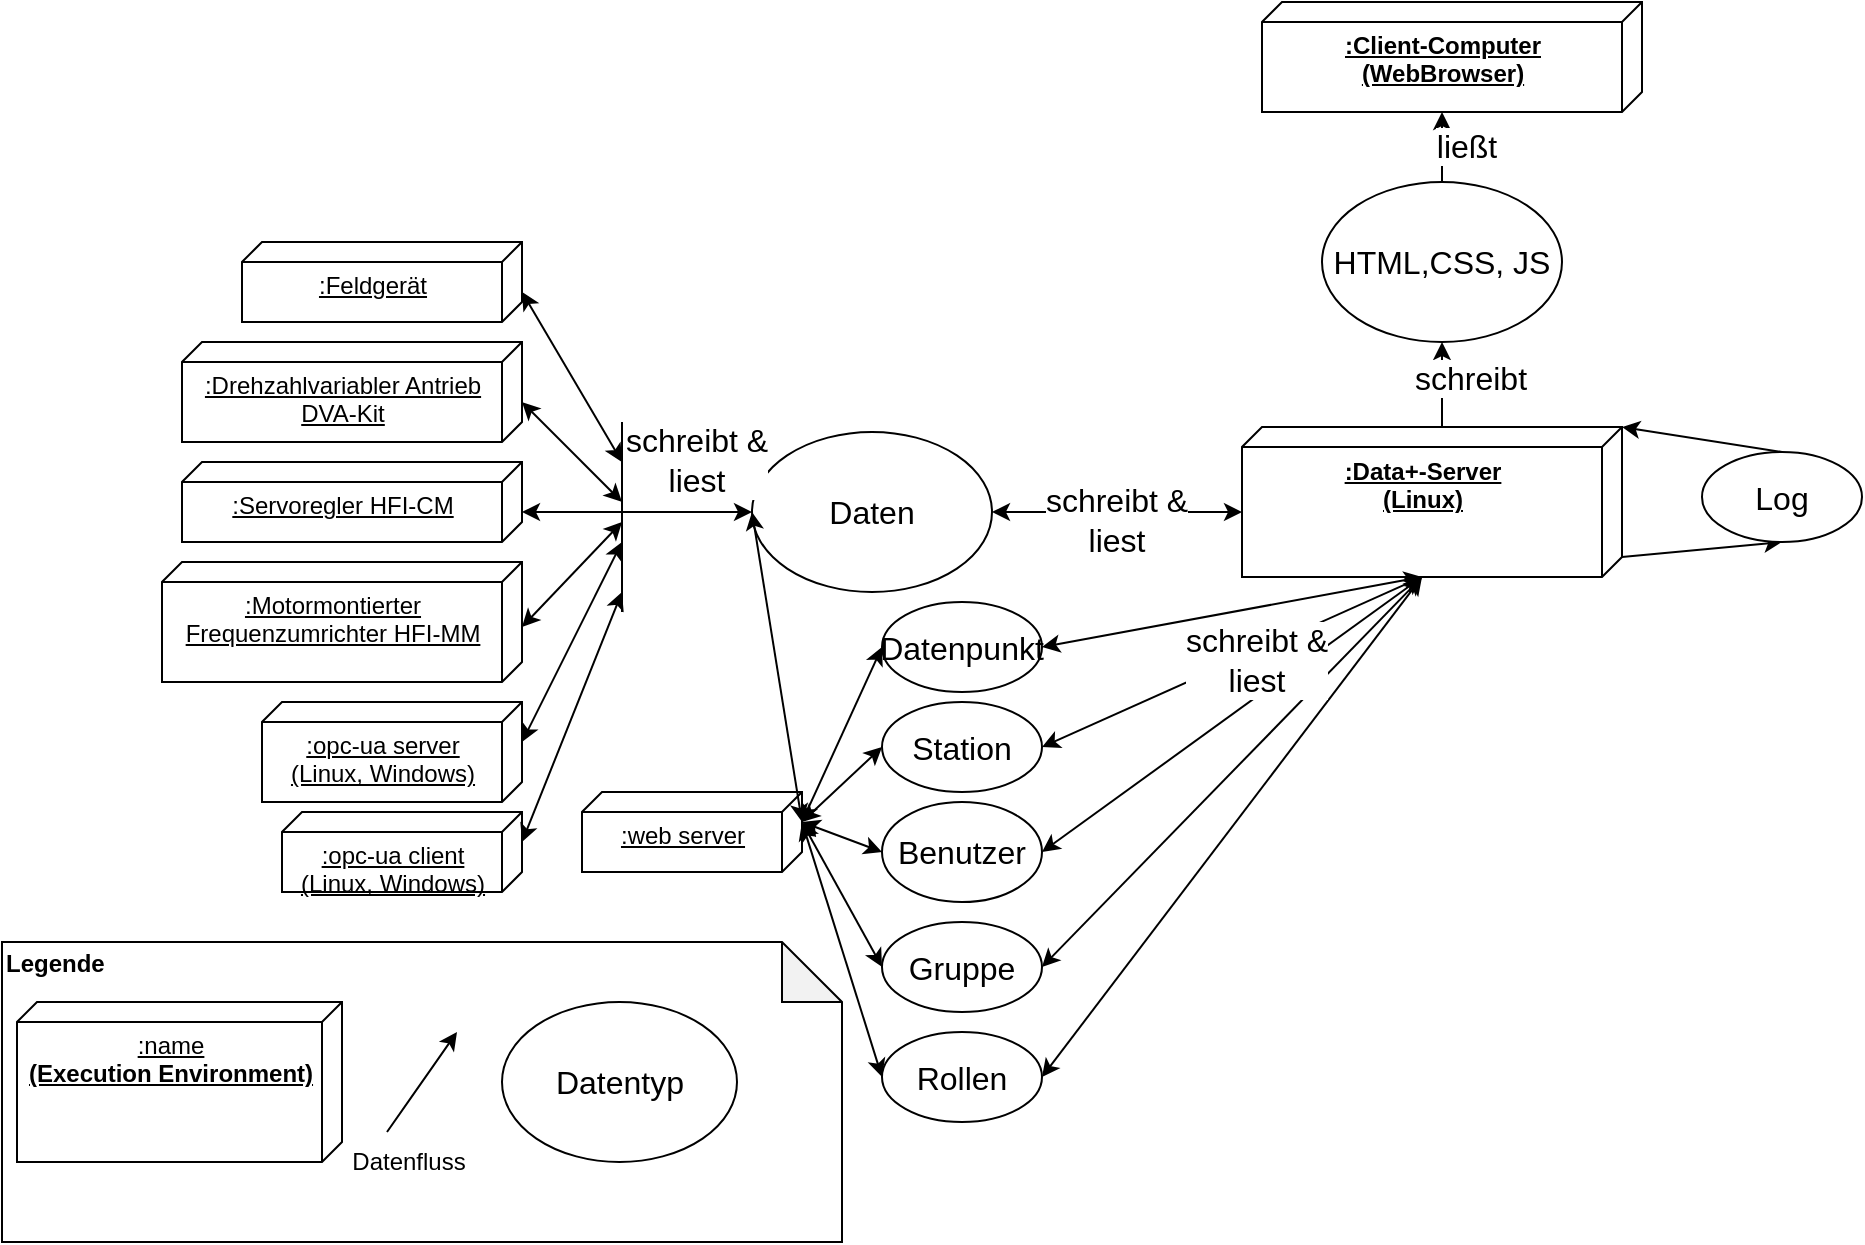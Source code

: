 <mxfile version="12.9.3" type="device"><diagram id="WbJQ81JiKNQJ0b0LoCha" name="Page-1"><mxGraphModel dx="2168" dy="2038" grid="1" gridSize="10" guides="1" tooltips="1" connect="1" arrows="1" fold="1" page="1" pageScale="1" pageWidth="827" pageHeight="1169" math="0" shadow="0"><root><mxCell id="0"/><mxCell id="1" parent="0"/><mxCell id="OsihpOCWEWVV7srIdTBS-47" style="edgeStyle=none;rounded=0;orthogonalLoop=1;jettySize=auto;html=1;exitX=0;exitY=0;exitDx=65;exitDy=0;exitPerimeter=0;entryX=0.5;entryY=1;entryDx=0;entryDy=0;startArrow=none;startFill=0;endArrow=classic;endFill=1;fontSize=16;" edge="1" parent="1" source="NmomxtGw4Dba0T2fB8O3-13" target="OsihpOCWEWVV7srIdTBS-44"><mxGeometry relative="1" as="geometry"/></mxCell><mxCell id="NmomxtGw4Dba0T2fB8O3-13" value="&lt;div&gt;&lt;b&gt;:Data+-Server&lt;/b&gt;&lt;/div&gt;&lt;div&gt;&lt;b&gt;(Linux)&lt;/b&gt;&lt;br&gt;&lt;/div&gt;" style="verticalAlign=top;align=center;spacingTop=8;spacingLeft=2;spacingRight=12;shape=cube;size=10;direction=south;fontStyle=4;html=1;" parent="1" vertex="1"><mxGeometry x="160" y="-7.5" width="190" height="75" as="geometry"/></mxCell><mxCell id="NmomxtGw4Dba0T2fB8O3-17" value="&lt;div&gt;:Servoregler HFI-CM&lt;br&gt;&lt;/div&gt;&lt;div&gt;&lt;br&gt;&lt;/div&gt;&lt;div&gt;&lt;br&gt;&lt;/div&gt;" style="verticalAlign=top;align=center;spacingTop=8;spacingLeft=2;spacingRight=12;shape=cube;size=10;direction=south;fontStyle=4;html=1;" parent="1" vertex="1"><mxGeometry x="-370" y="10" width="170" height="40" as="geometry"/></mxCell><mxCell id="NmomxtGw4Dba0T2fB8O3-18" value="&lt;div&gt;:Motormontierter &lt;br&gt;&lt;/div&gt;&lt;div&gt;Frequenzumrichter HFI-MM&lt;br&gt;&lt;/div&gt;&lt;div&gt;&lt;br&gt;&lt;/div&gt;&lt;div&gt;&lt;br&gt;&lt;/div&gt;" style="verticalAlign=top;align=center;spacingTop=8;spacingLeft=2;spacingRight=12;shape=cube;size=10;direction=south;fontStyle=4;html=1;" parent="1" vertex="1"><mxGeometry x="-380" y="60" width="180" height="60" as="geometry"/></mxCell><mxCell id="NmomxtGw4Dba0T2fB8O3-24" value="&lt;div&gt;:Drehzahlvariabler Antrieb&lt;/div&gt;&lt;div&gt; DVA-Kit&lt;br&gt;&lt;/div&gt;&lt;div&gt;&lt;br&gt;&lt;/div&gt;&lt;div&gt;&lt;br&gt;&lt;/div&gt;" style="verticalAlign=top;align=center;spacingTop=8;spacingLeft=2;spacingRight=12;shape=cube;size=10;direction=south;fontStyle=4;html=1;" parent="1" vertex="1"><mxGeometry x="-370" y="-50" width="170" height="50" as="geometry"/></mxCell><mxCell id="NmomxtGw4Dba0T2fB8O3-46" value="&lt;div&gt;:opc-ua client&lt;/div&gt;&lt;div&gt;(Linux, Windows)&lt;br&gt;&lt;/div&gt;&lt;div&gt;&lt;br&gt;&lt;/div&gt;" style="verticalAlign=top;align=center;spacingTop=8;spacingLeft=2;spacingRight=12;shape=cube;size=10;direction=south;fontStyle=4;html=1;" parent="1" vertex="1"><mxGeometry x="-320" y="185" width="120" height="40" as="geometry"/></mxCell><mxCell id="NmomxtGw4Dba0T2fB8O3-45" value="&lt;div&gt;:opc-ua server&lt;/div&gt;&lt;div&gt;(Linux, Windows)&lt;br&gt;&lt;/div&gt;&lt;div&gt;&lt;br&gt;&lt;/div&gt;" style="verticalAlign=top;align=center;spacingTop=8;spacingLeft=2;spacingRight=12;shape=cube;size=10;direction=south;fontStyle=4;html=1;" parent="1" vertex="1"><mxGeometry x="-330" y="130" width="130" height="50" as="geometry"/></mxCell><mxCell id="NmomxtGw4Dba0T2fB8O3-60" value="&lt;div&gt;:Feldgerät&lt;br&gt;&lt;/div&gt;" style="verticalAlign=top;align=center;spacingTop=8;spacingLeft=2;spacingRight=12;shape=cube;size=10;direction=south;fontStyle=4;html=1;" parent="1" vertex="1"><mxGeometry x="-340" y="-100" width="140" height="40" as="geometry"/></mxCell><mxCell id="NmomxtGw4Dba0T2fB8O3-61" style="edgeStyle=none;rounded=0;orthogonalLoop=1;jettySize=auto;html=1;exitX=0;exitY=0;exitDx=25;exitDy=0;exitPerimeter=0;endArrow=classic;endFill=1;fontSize=16;startArrow=classic;startFill=1;" parent="1" edge="1" source="NmomxtGw4Dba0T2fB8O3-60"><mxGeometry relative="1" as="geometry"><mxPoint x="-90" y="-79.74" as="sourcePoint"/><mxPoint x="-150" y="10" as="targetPoint"/></mxGeometry></mxCell><mxCell id="OsihpOCWEWVV7srIdTBS-6" style="edgeStyle=none;rounded=0;orthogonalLoop=1;jettySize=auto;html=1;exitX=0;exitY=0;exitDx=30;exitDy=0;exitPerimeter=0;endArrow=classic;endFill=1;fontSize=16;startArrow=classic;startFill=1;" edge="1" parent="1" source="NmomxtGw4Dba0T2fB8O3-24"><mxGeometry relative="1" as="geometry"><mxPoint x="-200" y="-105" as="sourcePoint"/><mxPoint x="-150" y="30" as="targetPoint"/></mxGeometry></mxCell><mxCell id="OsihpOCWEWVV7srIdTBS-8" style="edgeStyle=none;rounded=0;orthogonalLoop=1;jettySize=auto;html=1;exitX=0;exitY=0;exitDx=25;exitDy=0;exitPerimeter=0;endArrow=classic;endFill=1;fontSize=16;startArrow=classic;startFill=1;entryX=0;entryY=0.5;entryDx=0;entryDy=0;" edge="1" parent="1" source="NmomxtGw4Dba0T2fB8O3-17" target="OsihpOCWEWVV7srIdTBS-14"><mxGeometry relative="1" as="geometry"><mxPoint x="-195" y="30" as="sourcePoint"/><mxPoint x="-50" y="30" as="targetPoint"/></mxGeometry></mxCell><mxCell id="OsihpOCWEWVV7srIdTBS-10" style="edgeStyle=none;rounded=0;orthogonalLoop=1;jettySize=auto;html=1;exitX=0;exitY=0;exitDx=32.5;exitDy=0;exitPerimeter=0;endArrow=classic;endFill=1;fontSize=16;startArrow=classic;startFill=1;" edge="1" parent="1" source="NmomxtGw4Dba0T2fB8O3-18"><mxGeometry relative="1" as="geometry"><mxPoint x="-175" y="-20" as="sourcePoint"/><mxPoint x="-150" y="40" as="targetPoint"/></mxGeometry></mxCell><mxCell id="OsihpOCWEWVV7srIdTBS-12" style="edgeStyle=none;rounded=0;orthogonalLoop=1;jettySize=auto;html=1;exitX=0;exitY=0;exitDx=20;exitDy=0;exitPerimeter=0;endArrow=classic;endFill=1;fontSize=16;startArrow=classic;startFill=1;" edge="1" parent="1" source="NmomxtGw4Dba0T2fB8O3-45"><mxGeometry relative="1" as="geometry"><mxPoint x="-160" y="175" as="sourcePoint"/><mxPoint x="-150" y="50" as="targetPoint"/></mxGeometry></mxCell><mxCell id="OsihpOCWEWVV7srIdTBS-14" value="Daten" style="ellipse;whiteSpace=wrap;html=1;strokeWidth=1;fontSize=16;" vertex="1" parent="1"><mxGeometry x="-85" y="-5" width="120" height="80" as="geometry"/></mxCell><mxCell id="OsihpOCWEWVV7srIdTBS-15" style="edgeStyle=none;rounded=0;orthogonalLoop=1;jettySize=auto;html=1;entryX=0;entryY=0;entryDx=42.5;entryDy=190;entryPerimeter=0;endArrow=classic;endFill=1;fontSize=16;startArrow=classic;startFill=1;exitX=1;exitY=0.5;exitDx=0;exitDy=0;" edge="1" parent="1" source="OsihpOCWEWVV7srIdTBS-14" target="NmomxtGw4Dba0T2fB8O3-13"><mxGeometry relative="1" as="geometry"><mxPoint x="17.883" y="-1.019" as="sourcePoint"/><mxPoint x="129.05" y="-92.04" as="targetPoint"/></mxGeometry></mxCell><mxCell id="OsihpOCWEWVV7srIdTBS-19" value="&lt;div&gt;schreibt &amp;amp;&lt;/div&gt;&lt;div&gt; liest&lt;/div&gt;" style="text;html=1;align=center;verticalAlign=middle;resizable=0;points=[];labelBackgroundColor=#ffffff;fontSize=16;" vertex="1" connectable="0" parent="1"><mxGeometry x="-149.999" y="-20.004" as="geometry"><mxPoint x="36.61" y="28.98" as="offset"/></mxGeometry></mxCell><mxCell id="OsihpOCWEWVV7srIdTBS-22" value="&lt;div&gt;schreibt &amp;amp;&lt;/div&gt;&lt;div&gt; liest&lt;/div&gt;" style="text;html=1;align=center;verticalAlign=middle;resizable=0;points=[];labelBackgroundColor=#ffffff;fontSize=16;" vertex="1" connectable="0" parent="1"><mxGeometry x="60.001" y="9.996" as="geometry"><mxPoint x="36.61" y="28.98" as="offset"/></mxGeometry></mxCell><mxCell id="OsihpOCWEWVV7srIdTBS-27" style="edgeStyle=none;rounded=0;orthogonalLoop=1;jettySize=auto;html=1;entryX=0.5;entryY=1;entryDx=0;entryDy=0;endArrow=classic;endFill=1;fontSize=16;startArrow=none;startFill=0;exitX=0;exitY=0;exitDx=0;exitDy=90;exitPerimeter=0;" edge="1" parent="1" source="NmomxtGw4Dba0T2fB8O3-13" target="OsihpOCWEWVV7srIdTBS-28"><mxGeometry relative="1" as="geometry"><mxPoint x="351" y="29.5" as="sourcePoint"/><mxPoint x="476" y="29.5" as="targetPoint"/></mxGeometry></mxCell><mxCell id="OsihpOCWEWVV7srIdTBS-31" value="schreibt" style="text;html=1;align=center;verticalAlign=middle;resizable=0;points=[];labelBackgroundColor=#ffffff;fontSize=16;" vertex="1" connectable="0" parent="OsihpOCWEWVV7srIdTBS-27"><mxGeometry x="-0.342" y="-1" relative="1" as="geometry"><mxPoint x="13.01" y="-10.66" as="offset"/></mxGeometry></mxCell><mxCell id="OsihpOCWEWVV7srIdTBS-33" style="edgeStyle=none;rounded=0;orthogonalLoop=1;jettySize=auto;html=1;exitX=0.5;exitY=0;exitDx=0;exitDy=0;entryX=0;entryY=0;entryDx=55;entryDy=100;entryPerimeter=0;startArrow=none;startFill=0;endArrow=classic;endFill=1;fontSize=16;" edge="1" parent="1" source="OsihpOCWEWVV7srIdTBS-28" target="OsihpOCWEWVV7srIdTBS-32"><mxGeometry relative="1" as="geometry"/></mxCell><mxCell id="OsihpOCWEWVV7srIdTBS-34" value="ließt" style="text;html=1;align=center;verticalAlign=middle;resizable=0;points=[];labelBackgroundColor=#ffffff;fontSize=16;" vertex="1" connectable="0" parent="OsihpOCWEWVV7srIdTBS-33"><mxGeometry x="-0.381" y="-3" relative="1" as="geometry"><mxPoint x="8.96" y="-7.61" as="offset"/></mxGeometry></mxCell><mxCell id="OsihpOCWEWVV7srIdTBS-28" value="HTML,CSS, JS" style="ellipse;whiteSpace=wrap;html=1;strokeWidth=1;fontSize=16;" vertex="1" parent="1"><mxGeometry x="200" y="-130" width="120" height="80" as="geometry"/></mxCell><mxCell id="OsihpOCWEWVV7srIdTBS-32" value="&lt;div&gt;&lt;b&gt;:Client-Computer&lt;/b&gt;&lt;/div&gt;&lt;div&gt;&lt;b&gt;(WebBrowser)&lt;/b&gt;&lt;br&gt;&lt;/div&gt;" style="verticalAlign=top;align=center;spacingTop=8;spacingLeft=2;spacingRight=12;shape=cube;size=10;direction=south;fontStyle=4;html=1;" vertex="1" parent="1"><mxGeometry x="170" y="-220" width="190" height="55" as="geometry"/></mxCell><mxCell id="OsihpOCWEWVV7srIdTBS-37" value="" style="group" vertex="1" connectable="0" parent="1"><mxGeometry x="-460" y="250" width="420" height="150" as="geometry"/></mxCell><mxCell id="wvnv_QGQS3xqKiFbsUly-8" value="&lt;div align=&quot;left&quot;&gt;&lt;b&gt;Legende&lt;br&gt;&lt;/b&gt;&lt;/div&gt;&lt;div align=&quot;left&quot;&gt;&lt;b&gt;&lt;br&gt;&lt;/b&gt;&lt;/div&gt;&lt;div align=&quot;left&quot;&gt;&lt;b&gt;&lt;br&gt;&lt;/b&gt;&lt;/div&gt;&lt;div&gt;&lt;br&gt;&lt;/div&gt;&lt;div&gt;&lt;br&gt;&lt;/div&gt;&lt;div&gt;&lt;br&gt;&lt;/div&gt;&lt;div&gt;&lt;br&gt;&lt;/div&gt;&lt;div&gt;&lt;br&gt;&lt;/div&gt;&lt;div&gt;&lt;br&gt;&lt;/div&gt;&lt;div&gt;&lt;br&gt;&lt;/div&gt;" style="shape=note;whiteSpace=wrap;html=1;backgroundOutline=1;darkOpacity=0.05;align=left;" parent="OsihpOCWEWVV7srIdTBS-37" vertex="1"><mxGeometry width="420" height="150" as="geometry"/></mxCell><mxCell id="wvnv_QGQS3xqKiFbsUly-34" value="" style="group" parent="OsihpOCWEWVV7srIdTBS-37" vertex="1" connectable="0"><mxGeometry width="420" height="150" as="geometry"/></mxCell><mxCell id="wvnv_QGQS3xqKiFbsUly-16" value="" style="endArrow=classic;html=1;" parent="wvnv_QGQS3xqKiFbsUly-34" edge="1"><mxGeometry width="50" height="50" relative="1" as="geometry"><mxPoint x="192.5" y="95" as="sourcePoint"/><mxPoint x="227.5" y="45" as="targetPoint"/><Array as="points"><mxPoint x="210" y="70"/></Array></mxGeometry></mxCell><mxCell id="wvnv_QGQS3xqKiFbsUly-17" value="Datenfluss" style="text;html=1;align=center;verticalAlign=middle;resizable=0;points=[];labelBackgroundColor=#ffffff;" parent="wvnv_QGQS3xqKiFbsUly-16" vertex="1" connectable="0"><mxGeometry x="0.36" y="-3" relative="1" as="geometry"><mxPoint x="-16.06" y="46.82" as="offset"/></mxGeometry></mxCell><mxCell id="wvnv_QGQS3xqKiFbsUly-33" value="&lt;div&gt;:name&lt;br&gt;&lt;/div&gt;&lt;div&gt;&lt;b&gt;(Execution Environment)&lt;/b&gt;&lt;br&gt;&lt;/div&gt;" style="verticalAlign=top;align=center;spacingTop=8;spacingLeft=2;spacingRight=12;shape=cube;size=10;direction=south;fontStyle=4;html=1;" parent="wvnv_QGQS3xqKiFbsUly-34" vertex="1"><mxGeometry x="7.5" y="30" width="162.5" height="80" as="geometry"/></mxCell><mxCell id="OsihpOCWEWVV7srIdTBS-36" value="Datentyp" style="ellipse;whiteSpace=wrap;html=1;strokeWidth=1;fontSize=16;" vertex="1" parent="wvnv_QGQS3xqKiFbsUly-34"><mxGeometry x="250" y="30" width="117.5" height="80" as="geometry"/></mxCell><mxCell id="OsihpOCWEWVV7srIdTBS-48" style="edgeStyle=none;rounded=0;orthogonalLoop=1;jettySize=auto;html=1;exitX=0.5;exitY=0;exitDx=0;exitDy=0;entryX=0;entryY=0;entryDx=0;entryDy=0;entryPerimeter=0;startArrow=none;startFill=0;endArrow=classic;endFill=1;fontSize=16;" edge="1" parent="1" source="OsihpOCWEWVV7srIdTBS-44" target="NmomxtGw4Dba0T2fB8O3-13"><mxGeometry relative="1" as="geometry"/></mxCell><mxCell id="OsihpOCWEWVV7srIdTBS-44" value="Log" style="ellipse;whiteSpace=wrap;html=1;strokeWidth=1;fontSize=16;" vertex="1" parent="1"><mxGeometry x="390" y="5" width="80" height="45" as="geometry"/></mxCell><mxCell id="OsihpOCWEWVV7srIdTBS-49" style="edgeStyle=none;rounded=0;orthogonalLoop=1;jettySize=auto;html=1;exitX=0;exitY=0;exitDx=15;exitDy=0;exitPerimeter=0;endArrow=classic;endFill=1;fontSize=16;startArrow=classic;startFill=1;" edge="1" parent="1" source="NmomxtGw4Dba0T2fB8O3-46"><mxGeometry relative="1" as="geometry"><mxPoint x="-150" y="203" as="sourcePoint"/><mxPoint x="-150" y="75" as="targetPoint"/></mxGeometry></mxCell><mxCell id="OsihpOCWEWVV7srIdTBS-51" value="" style="endArrow=none;html=1;fontSize=16;" edge="1" parent="1"><mxGeometry width="50" height="50" relative="1" as="geometry"><mxPoint x="-150" y="85" as="sourcePoint"/><mxPoint x="-150" y="-10" as="targetPoint"/></mxGeometry></mxCell><mxCell id="OsihpOCWEWVV7srIdTBS-56" value="" style="group" vertex="1" connectable="0" parent="1"><mxGeometry x="-170" y="90" width="230" height="250" as="geometry"/></mxCell><mxCell id="NmomxtGw4Dba0T2fB8O3-2" value="&lt;div&gt;:web server&lt;br&gt;&lt;/div&gt;&lt;div&gt;&lt;br&gt;&lt;/div&gt;" style="verticalAlign=top;align=center;spacingTop=8;spacingLeft=2;spacingRight=12;shape=cube;size=10;direction=south;fontStyle=4;html=1;" parent="OsihpOCWEWVV7srIdTBS-56" vertex="1"><mxGeometry y="85" width="110" height="40" as="geometry"/></mxCell><mxCell id="OsihpOCWEWVV7srIdTBS-39" value="Station" style="ellipse;whiteSpace=wrap;html=1;strokeWidth=1;fontSize=16;" vertex="1" parent="OsihpOCWEWVV7srIdTBS-56"><mxGeometry x="150" y="40" width="80" height="45" as="geometry"/></mxCell><mxCell id="OsihpOCWEWVV7srIdTBS-40" value="Benutzer" style="ellipse;whiteSpace=wrap;html=1;strokeWidth=1;fontSize=16;" vertex="1" parent="OsihpOCWEWVV7srIdTBS-56"><mxGeometry x="150" y="90" width="80" height="50" as="geometry"/></mxCell><mxCell id="OsihpOCWEWVV7srIdTBS-41" value="Datenpunkt" style="ellipse;whiteSpace=wrap;html=1;strokeWidth=1;fontSize=16;" vertex="1" parent="OsihpOCWEWVV7srIdTBS-56"><mxGeometry x="150" y="-10" width="80" height="45" as="geometry"/></mxCell><mxCell id="OsihpOCWEWVV7srIdTBS-42" value="Gruppe" style="ellipse;whiteSpace=wrap;html=1;strokeWidth=1;fontSize=16;" vertex="1" parent="OsihpOCWEWVV7srIdTBS-56"><mxGeometry x="150" y="150" width="80" height="45" as="geometry"/></mxCell><mxCell id="OsihpOCWEWVV7srIdTBS-43" value="Rollen" style="ellipse;whiteSpace=wrap;html=1;strokeWidth=1;fontSize=16;" vertex="1" parent="OsihpOCWEWVV7srIdTBS-56"><mxGeometry x="150" y="205" width="80" height="45" as="geometry"/></mxCell><mxCell id="OsihpOCWEWVV7srIdTBS-50" style="edgeStyle=none;rounded=0;orthogonalLoop=1;jettySize=auto;html=1;exitX=0;exitY=0;exitDx=15;exitDy=0;exitPerimeter=0;endArrow=classic;endFill=1;fontSize=16;startArrow=classic;startFill=1;entryX=0;entryY=0.5;entryDx=0;entryDy=0;" edge="1" parent="OsihpOCWEWVV7srIdTBS-56" source="NmomxtGw4Dba0T2fB8O3-2" target="OsihpOCWEWVV7srIdTBS-42"><mxGeometry relative="1" as="geometry"><mxPoint x="197" y="139" as="sourcePoint"/><mxPoint x="340" y="46" as="targetPoint"/></mxGeometry></mxCell><mxCell id="OsihpOCWEWVV7srIdTBS-52" style="edgeStyle=none;rounded=0;orthogonalLoop=1;jettySize=auto;html=1;exitX=0;exitY=0;exitDx=15;exitDy=0;exitPerimeter=0;endArrow=classic;endFill=1;fontSize=16;startArrow=classic;startFill=1;entryX=0;entryY=0.5;entryDx=0;entryDy=0;" edge="1" parent="OsihpOCWEWVV7srIdTBS-56" source="NmomxtGw4Dba0T2fB8O3-2" target="OsihpOCWEWVV7srIdTBS-41"><mxGeometry relative="1" as="geometry"><mxPoint x="120" y="110" as="sourcePoint"/><mxPoint x="160" y="42.5" as="targetPoint"/></mxGeometry></mxCell><mxCell id="OsihpOCWEWVV7srIdTBS-53" style="edgeStyle=none;rounded=0;orthogonalLoop=1;jettySize=auto;html=1;exitX=0;exitY=0;exitDx=15;exitDy=0;exitPerimeter=0;endArrow=classic;endFill=1;fontSize=16;startArrow=classic;startFill=1;entryX=0;entryY=0.5;entryDx=0;entryDy=0;" edge="1" parent="OsihpOCWEWVV7srIdTBS-56" source="NmomxtGw4Dba0T2fB8O3-2" target="OsihpOCWEWVV7srIdTBS-39"><mxGeometry relative="1" as="geometry"><mxPoint x="130" y="120" as="sourcePoint"/><mxPoint x="170" y="52.5" as="targetPoint"/></mxGeometry></mxCell><mxCell id="OsihpOCWEWVV7srIdTBS-54" style="edgeStyle=none;rounded=0;orthogonalLoop=1;jettySize=auto;html=1;exitX=0;exitY=0;exitDx=15;exitDy=0;exitPerimeter=0;endArrow=classic;endFill=1;fontSize=16;startArrow=classic;startFill=1;entryX=0;entryY=0.5;entryDx=0;entryDy=0;" edge="1" parent="OsihpOCWEWVV7srIdTBS-56" source="NmomxtGw4Dba0T2fB8O3-2" target="OsihpOCWEWVV7srIdTBS-43"><mxGeometry relative="1" as="geometry"><mxPoint x="140" y="130" as="sourcePoint"/><mxPoint x="180" y="62.5" as="targetPoint"/></mxGeometry></mxCell><mxCell id="OsihpOCWEWVV7srIdTBS-55" style="edgeStyle=none;rounded=0;orthogonalLoop=1;jettySize=auto;html=1;exitX=0;exitY=0.5;exitDx=0;exitDy=0;endArrow=classic;endFill=1;fontSize=16;startArrow=classic;startFill=1;entryX=0;entryY=0;entryDx=15;entryDy=0;entryPerimeter=0;" edge="1" parent="OsihpOCWEWVV7srIdTBS-56" source="OsihpOCWEWVV7srIdTBS-40" target="NmomxtGw4Dba0T2fB8O3-2"><mxGeometry relative="1" as="geometry"><mxPoint x="150" y="140" as="sourcePoint"/><mxPoint x="190" y="72.5" as="targetPoint"/></mxGeometry></mxCell><mxCell id="OsihpOCWEWVV7srIdTBS-57" style="edgeStyle=none;rounded=0;orthogonalLoop=1;jettySize=auto;html=1;exitX=1;exitY=0.5;exitDx=0;exitDy=0;endArrow=classic;endFill=1;fontSize=16;startArrow=classic;startFill=1;entryX=0;entryY=0;entryDx=75;entryDy=100;entryPerimeter=0;" edge="1" parent="1" source="OsihpOCWEWVV7srIdTBS-41" target="NmomxtGw4Dba0T2fB8O3-13"><mxGeometry relative="1" as="geometry"><mxPoint x="-10" y="250" as="sourcePoint"/><mxPoint x="30" y="182.5" as="targetPoint"/></mxGeometry></mxCell><mxCell id="OsihpOCWEWVV7srIdTBS-58" style="edgeStyle=none;rounded=0;orthogonalLoop=1;jettySize=auto;html=1;exitX=1;exitY=0.5;exitDx=0;exitDy=0;endArrow=classic;endFill=1;fontSize=16;startArrow=classic;startFill=1;entryX=0;entryY=0;entryDx=75;entryDy=100;entryPerimeter=0;" edge="1" parent="1" source="OsihpOCWEWVV7srIdTBS-39" target="NmomxtGw4Dba0T2fB8O3-13"><mxGeometry relative="1" as="geometry"><mxPoint y="260" as="sourcePoint"/><mxPoint x="40" y="192.5" as="targetPoint"/></mxGeometry></mxCell><mxCell id="OsihpOCWEWVV7srIdTBS-59" style="edgeStyle=none;rounded=0;orthogonalLoop=1;jettySize=auto;html=1;exitX=1;exitY=0.5;exitDx=0;exitDy=0;endArrow=classic;endFill=1;fontSize=16;startArrow=classic;startFill=1;entryX=0;entryY=0;entryDx=75;entryDy=100;entryPerimeter=0;" edge="1" parent="1" source="OsihpOCWEWVV7srIdTBS-40" target="NmomxtGw4Dba0T2fB8O3-13"><mxGeometry relative="1" as="geometry"><mxPoint x="10" y="270" as="sourcePoint"/><mxPoint x="50" y="202.5" as="targetPoint"/></mxGeometry></mxCell><mxCell id="OsihpOCWEWVV7srIdTBS-60" style="edgeStyle=none;rounded=0;orthogonalLoop=1;jettySize=auto;html=1;exitX=1;exitY=0.5;exitDx=0;exitDy=0;endArrow=classic;endFill=1;fontSize=16;startArrow=classic;startFill=1;entryX=0;entryY=0;entryDx=75;entryDy=100;entryPerimeter=0;" edge="1" parent="1" source="OsihpOCWEWVV7srIdTBS-42" target="NmomxtGw4Dba0T2fB8O3-13"><mxGeometry relative="1" as="geometry"><mxPoint x="20" y="280" as="sourcePoint"/><mxPoint x="60" y="212.5" as="targetPoint"/></mxGeometry></mxCell><mxCell id="OsihpOCWEWVV7srIdTBS-61" style="edgeStyle=none;rounded=0;orthogonalLoop=1;jettySize=auto;html=1;exitX=1;exitY=0.5;exitDx=0;exitDy=0;endArrow=classic;endFill=1;fontSize=16;startArrow=classic;startFill=1;entryX=0;entryY=0;entryDx=75;entryDy=100;entryPerimeter=0;" edge="1" parent="1" source="OsihpOCWEWVV7srIdTBS-43" target="NmomxtGw4Dba0T2fB8O3-13"><mxGeometry relative="1" as="geometry"><mxPoint x="30" y="290" as="sourcePoint"/><mxPoint x="70" y="222.5" as="targetPoint"/></mxGeometry></mxCell><mxCell id="OsihpOCWEWVV7srIdTBS-63" style="edgeStyle=none;rounded=0;orthogonalLoop=1;jettySize=auto;html=1;exitX=0;exitY=0;exitDx=15;exitDy=0;exitPerimeter=0;endArrow=classic;endFill=1;fontSize=16;startArrow=classic;startFill=1;entryX=0;entryY=0.5;entryDx=0;entryDy=0;" edge="1" parent="1" source="NmomxtGw4Dba0T2fB8O3-2" target="OsihpOCWEWVV7srIdTBS-14"><mxGeometry relative="1" as="geometry"><mxPoint x="40" y="300" as="sourcePoint"/><mxPoint x="80" y="232.5" as="targetPoint"/></mxGeometry></mxCell><mxCell id="OsihpOCWEWVV7srIdTBS-64" value="&lt;div&gt;schreibt &amp;amp;&lt;/div&gt;&lt;div&gt; liest&lt;/div&gt;" style="text;html=1;align=center;verticalAlign=middle;resizable=0;points=[];labelBackgroundColor=#ffffff;fontSize=16;" vertex="1" connectable="0" parent="1"><mxGeometry x="130.001" y="79.996" as="geometry"><mxPoint x="36.61" y="28.98" as="offset"/></mxGeometry></mxCell></root></mxGraphModel></diagram></mxfile>